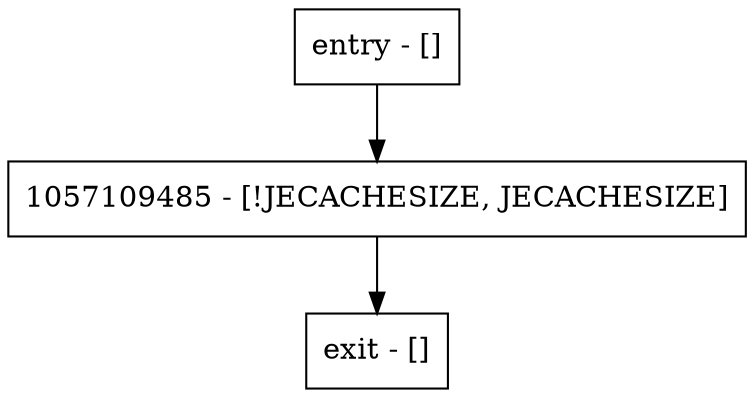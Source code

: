 digraph add {
node [shape=record];
entry [label="entry - []"];
exit [label="exit - []"];
1057109485 [label="1057109485 - [!JECACHESIZE, JECACHESIZE]"];
entry;
exit;
entry -> 1057109485;
1057109485 -> exit;
}
